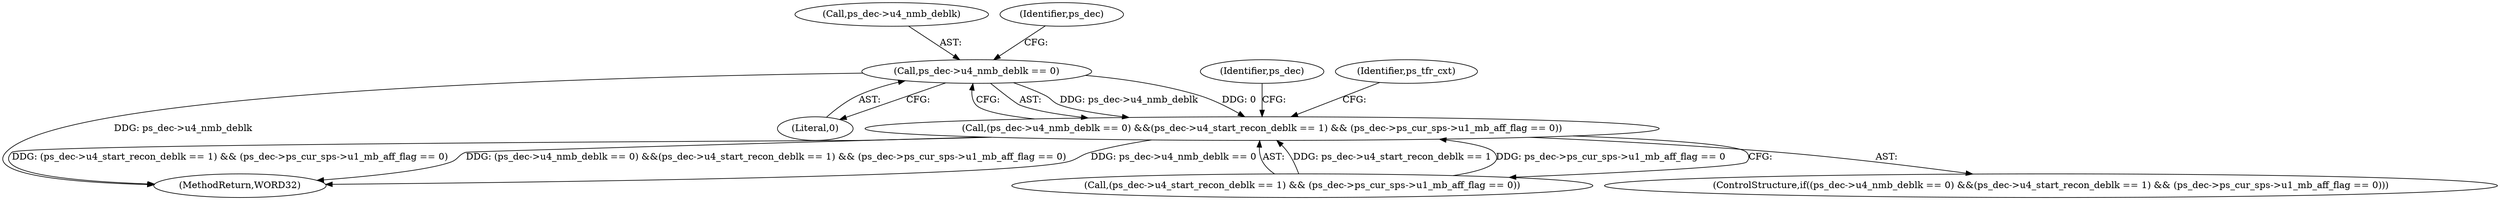 digraph "0_Android_e629194c62a9a129ce378e08cb1059a8a53f1795@pointer" {
"1001590" [label="(Call,ps_dec->u4_nmb_deblk == 0)"];
"1001589" [label="(Call,(ps_dec->u4_nmb_deblk == 0) &&(ps_dec->u4_start_recon_deblk == 1) && (ps_dec->ps_cur_sps->u1_mb_aff_flag == 0))"];
"1001594" [label="(Literal,0)"];
"1001588" [label="(ControlStructure,if((ps_dec->u4_nmb_deblk == 0) &&(ps_dec->u4_start_recon_deblk == 1) && (ps_dec->ps_cur_sps->u1_mb_aff_flag == 0)))"];
"1001590" [label="(Call,ps_dec->u4_nmb_deblk == 0)"];
"1001591" [label="(Call,ps_dec->u4_nmb_deblk)"];
"1002124" [label="(MethodReturn,WORD32)"];
"1001677" [label="(Identifier,ps_dec)"];
"1001589" [label="(Call,(ps_dec->u4_nmb_deblk == 0) &&(ps_dec->u4_start_recon_deblk == 1) && (ps_dec->ps_cur_sps->u1_mb_aff_flag == 0))"];
"1001598" [label="(Identifier,ps_dec)"];
"1001595" [label="(Call,(ps_dec->u4_start_recon_deblk == 1) && (ps_dec->ps_cur_sps->u1_mb_aff_flag == 0))"];
"1001614" [label="(Identifier,ps_tfr_cxt)"];
"1001590" -> "1001589"  [label="AST: "];
"1001590" -> "1001594"  [label="CFG: "];
"1001591" -> "1001590"  [label="AST: "];
"1001594" -> "1001590"  [label="AST: "];
"1001598" -> "1001590"  [label="CFG: "];
"1001589" -> "1001590"  [label="CFG: "];
"1001590" -> "1002124"  [label="DDG: ps_dec->u4_nmb_deblk"];
"1001590" -> "1001589"  [label="DDG: ps_dec->u4_nmb_deblk"];
"1001590" -> "1001589"  [label="DDG: 0"];
"1001589" -> "1001588"  [label="AST: "];
"1001589" -> "1001595"  [label="CFG: "];
"1001595" -> "1001589"  [label="AST: "];
"1001614" -> "1001589"  [label="CFG: "];
"1001677" -> "1001589"  [label="CFG: "];
"1001589" -> "1002124"  [label="DDG: (ps_dec->u4_nmb_deblk == 0) &&(ps_dec->u4_start_recon_deblk == 1) && (ps_dec->ps_cur_sps->u1_mb_aff_flag == 0)"];
"1001589" -> "1002124"  [label="DDG: ps_dec->u4_nmb_deblk == 0"];
"1001589" -> "1002124"  [label="DDG: (ps_dec->u4_start_recon_deblk == 1) && (ps_dec->ps_cur_sps->u1_mb_aff_flag == 0)"];
"1001595" -> "1001589"  [label="DDG: ps_dec->u4_start_recon_deblk == 1"];
"1001595" -> "1001589"  [label="DDG: ps_dec->ps_cur_sps->u1_mb_aff_flag == 0"];
}
